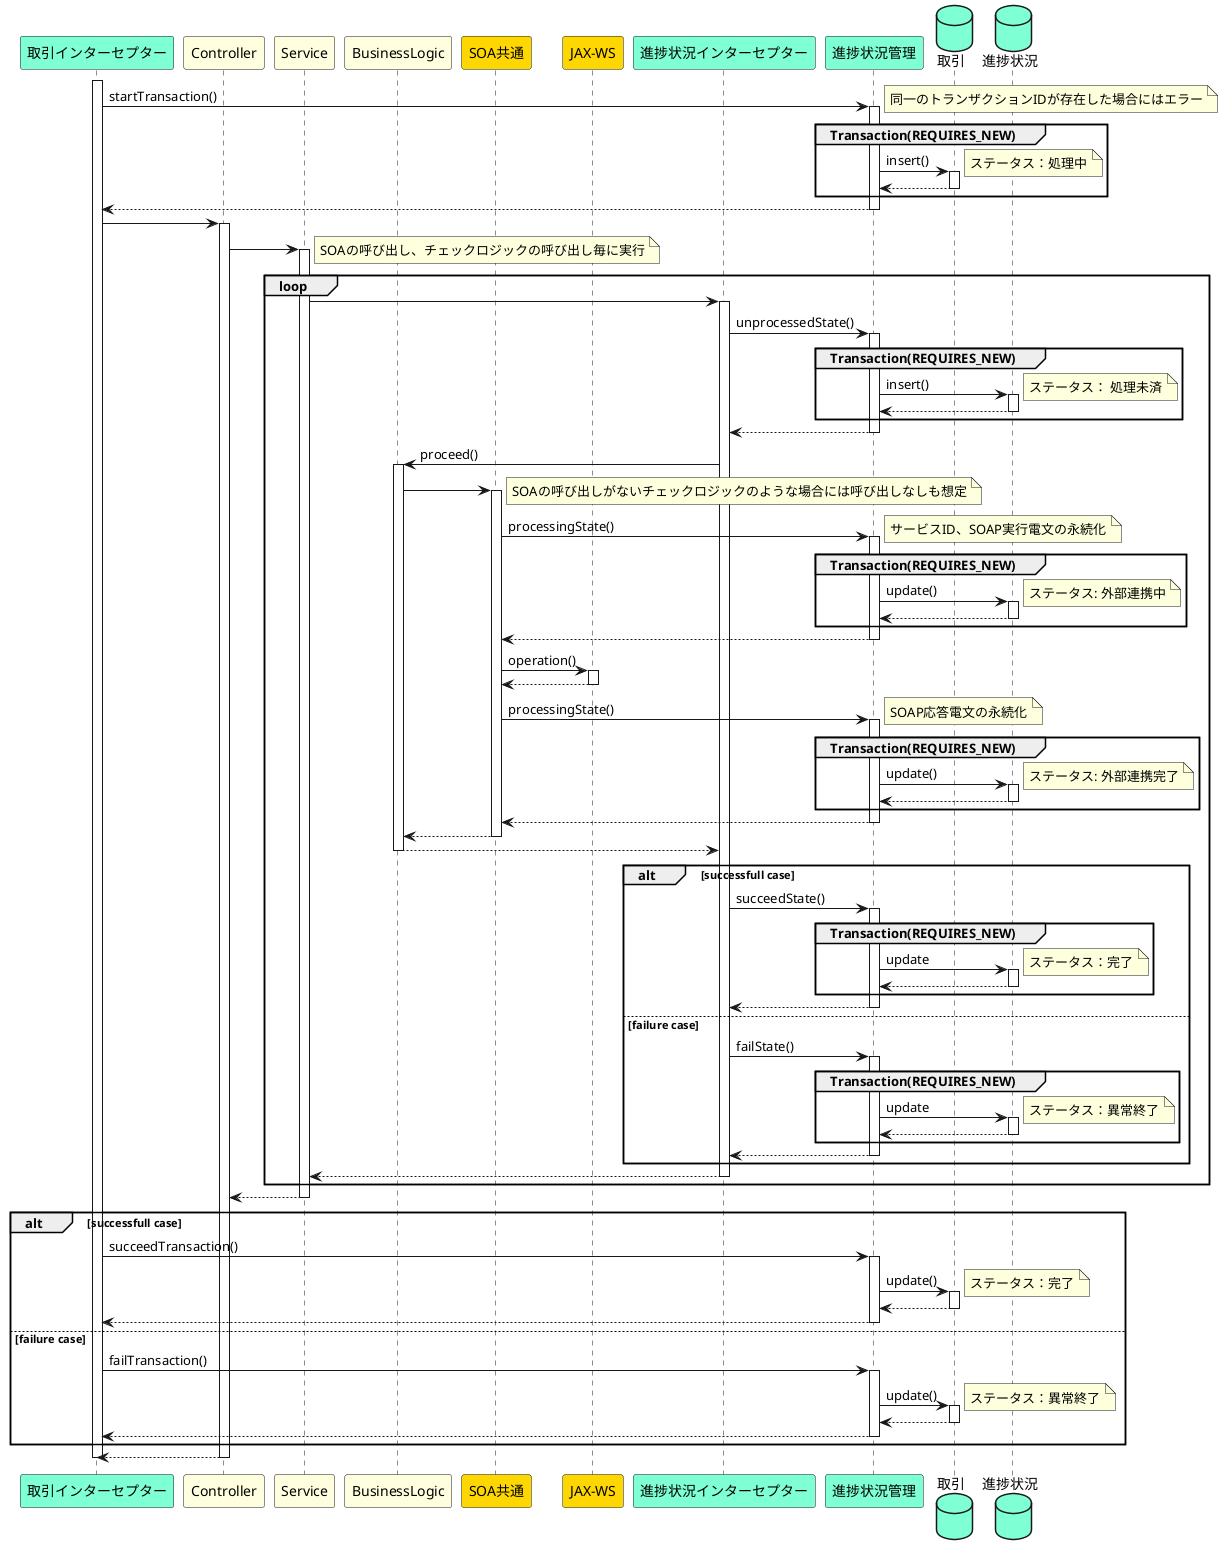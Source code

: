 @startuml
autoactivate on
participant 取引インターセプター #7fffd4
participant Controller #ffffe0
participant Service #ffffe0
participant BusinessLogic #ffffe0
participant SOA共通 #ffd700
participant "JAX-WS" #ffd700
participant 進捗状況インターセプター #7fffd4
participant 進捗状況管理 #7fffd4
database 取引 #7fffd4
database 進捗状況 #7fffd4

activate 取引インターセプター

取引インターセプター -> 進捗状況管理: startTransaction()
note right
同一のトランザクションIDが存在した場合にはエラー
end note
  group Transaction(REQUIRES_NEW)
  進捗状況管理 -> 取引: insert()
  note right
  ステータス：処理中
  end note
  return
  end group
return

取引インターセプター -> Controller
  Controller -> Service
    loop
    note right
    SOAの呼び出し、チェックロジックの呼び出し毎に実行
    end note
      Service -> 進捗状況インターセプター
        進捗状況インターセプター -> 進捗状況管理: unprocessedState()
          group Transaction(REQUIRES_NEW)
          進捗状況管理 -> 進捗状況: insert()
          note right
          ステータス： 処理未済
          end note
          return
          end group
        return
        進捗状況インターセプター -> BusinessLogic: proceed()
          BusinessLogic -> SOA共通
          note right
          SOAの呼び出しがないチェックロジックのような場合には呼び出しなしも想定
          end note
            SOA共通 ->進捗状況管理: processingState()
            note right
            サービスID、SOAP実行電文の永続化
            end note
              group Transaction(REQUIRES_NEW)
              進捗状況管理 -> 進捗状況: update()
              note right
              ステータス: 外部連携中
              end note
              return
              end group
            return
            SOA共通 -> "JAX-WS": operation()
            return

            SOA共通 ->進捗状況管理: processingState()
            note right
            SOAP応答電文の永続化
            end note
              group Transaction(REQUIRES_NEW)
              進捗状況管理 -> 進捗状況: update()
              note right
              ステータス: 外部連携完了
              end note
              return
              end group
            return


          return
        return
        alt successfull case
          進捗状況インターセプター -> 進捗状況管理: succeedState()
            group Transaction(REQUIRES_NEW)
            進捗状況管理 -> 進捗状況: update
            note right
            ステータス：完了
            end note
            return
            end group
          return
        else failure case
          進捗状況インターセプター -> 進捗状況管理: failState()
            group Transaction(REQUIRES_NEW)
            進捗状況管理 -> 進捗状況: update
            note right
            ステータス：異常終了
            end note
            return
            end group
          return
        end
      return
    end
  return
alt successfull case
  取引インターセプター -> 進捗状況管理: succeedTransaction()
    進捗状況管理 -> 取引: update()
    note right
    ステータス：完了
    end note
    return
  return
else failure case
  取引インターセプター -> 進捗状況管理: failTransaction()
    進捗状況管理 -> 取引: update()
    note right
    ステータス：異常終了
    end note
    return
  return
end
return
deactivate 取引インターセプター
@enduml